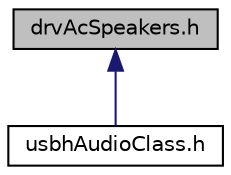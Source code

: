 digraph "drvAcSpeakers.h"
{
 // LATEX_PDF_SIZE
  edge [fontname="Helvetica",fontsize="10",labelfontname="Helvetica",labelfontsize="10"];
  node [fontname="Helvetica",fontsize="10",shape=record];
  Node1 [label="drvAcSpeakers.h",height=0.2,width=0.4,color="black", fillcolor="grey75", style="filled", fontcolor="black",tooltip=" "];
  Node1 -> Node2 [dir="back",color="midnightblue",fontsize="10",style="solid",fontname="Helvetica"];
  Node2 [label="usbhAudioClass.h",height=0.2,width=0.4,color="black", fillcolor="white", style="filled",URL="$d6/d16/usbhAudioClass_8h.html",tooltip=" "];
}
